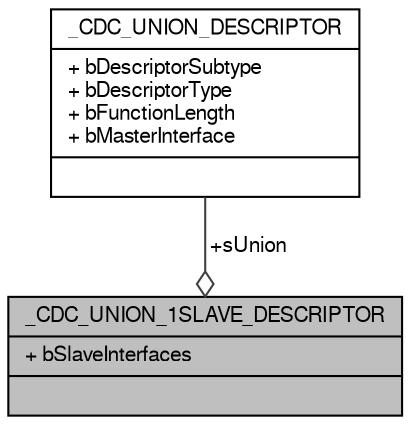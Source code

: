 digraph "_CDC_UNION_1SLAVE_DESCRIPTOR"
{
  edge [fontname="FreeSans",fontsize="10",labelfontname="FreeSans",labelfontsize="10"];
  node [fontname="FreeSans",fontsize="10",shape=record];
  Node1 [label="{_CDC_UNION_1SLAVE_DESCRIPTOR\n|+ bSlaveInterfaces\l|}",height=0.2,width=0.4,color="black", fillcolor="grey75", style="filled", fontcolor="black"];
  Node2 -> Node1 [color="grey25",fontsize="10",style="solid",label=" +sUnion" ,arrowhead="odiamond"];
  Node2 [label="{_CDC_UNION_DESCRIPTOR\n|+ bDescriptorSubtype\l+ bDescriptorType\l+ bFunctionLength\l+ bMasterInterface\l|}",height=0.2,width=0.4,color="black", fillcolor="white", style="filled",URL="$struct__CDC__UNION__DESCRIPTOR.html"];
}

